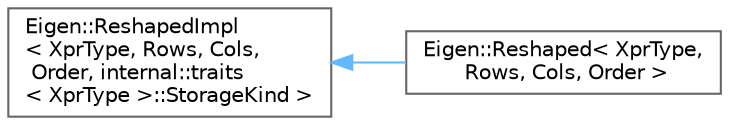 digraph "Graphical Class Hierarchy"
{
 // LATEX_PDF_SIZE
  bgcolor="transparent";
  edge [fontname=Helvetica,fontsize=10,labelfontname=Helvetica,labelfontsize=10];
  node [fontname=Helvetica,fontsize=10,shape=box,height=0.2,width=0.4];
  rankdir="LR";
  Node0 [id="Node000000",label="Eigen::ReshapedImpl\l\< XprType, Rows, Cols,\l Order, internal::traits\l\< XprType \>::StorageKind \>",height=0.2,width=0.4,color="grey40", fillcolor="white", style="filled",URL="$classEigen_1_1ReshapedImpl.html",tooltip=" "];
  Node0 -> Node1 [id="edge1284_Node000000_Node000001",dir="back",color="steelblue1",style="solid",tooltip=" "];
  Node1 [id="Node000001",label="Eigen::Reshaped\< XprType,\l Rows, Cols, Order \>",height=0.2,width=0.4,color="grey40", fillcolor="white", style="filled",URL="$classEigen_1_1Reshaped.html",tooltip="Expression of a fixed-size or dynamic-size reshape."];
}
